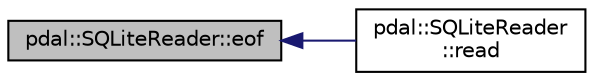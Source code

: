 digraph "pdal::SQLiteReader::eof"
{
  edge [fontname="Helvetica",fontsize="10",labelfontname="Helvetica",labelfontsize="10"];
  node [fontname="Helvetica",fontsize="10",shape=record];
  rankdir="LR";
  Node1 [label="pdal::SQLiteReader::eof",height=0.2,width=0.4,color="black", fillcolor="grey75", style="filled", fontcolor="black"];
  Node1 -> Node2 [dir="back",color="midnightblue",fontsize="10",style="solid",fontname="Helvetica"];
  Node2 [label="pdal::SQLiteReader\l::read",height=0.2,width=0.4,color="black", fillcolor="white", style="filled",URL="$classpdal_1_1SQLiteReader.html#a860ce10057372d42f95445fef91f9931"];
}
